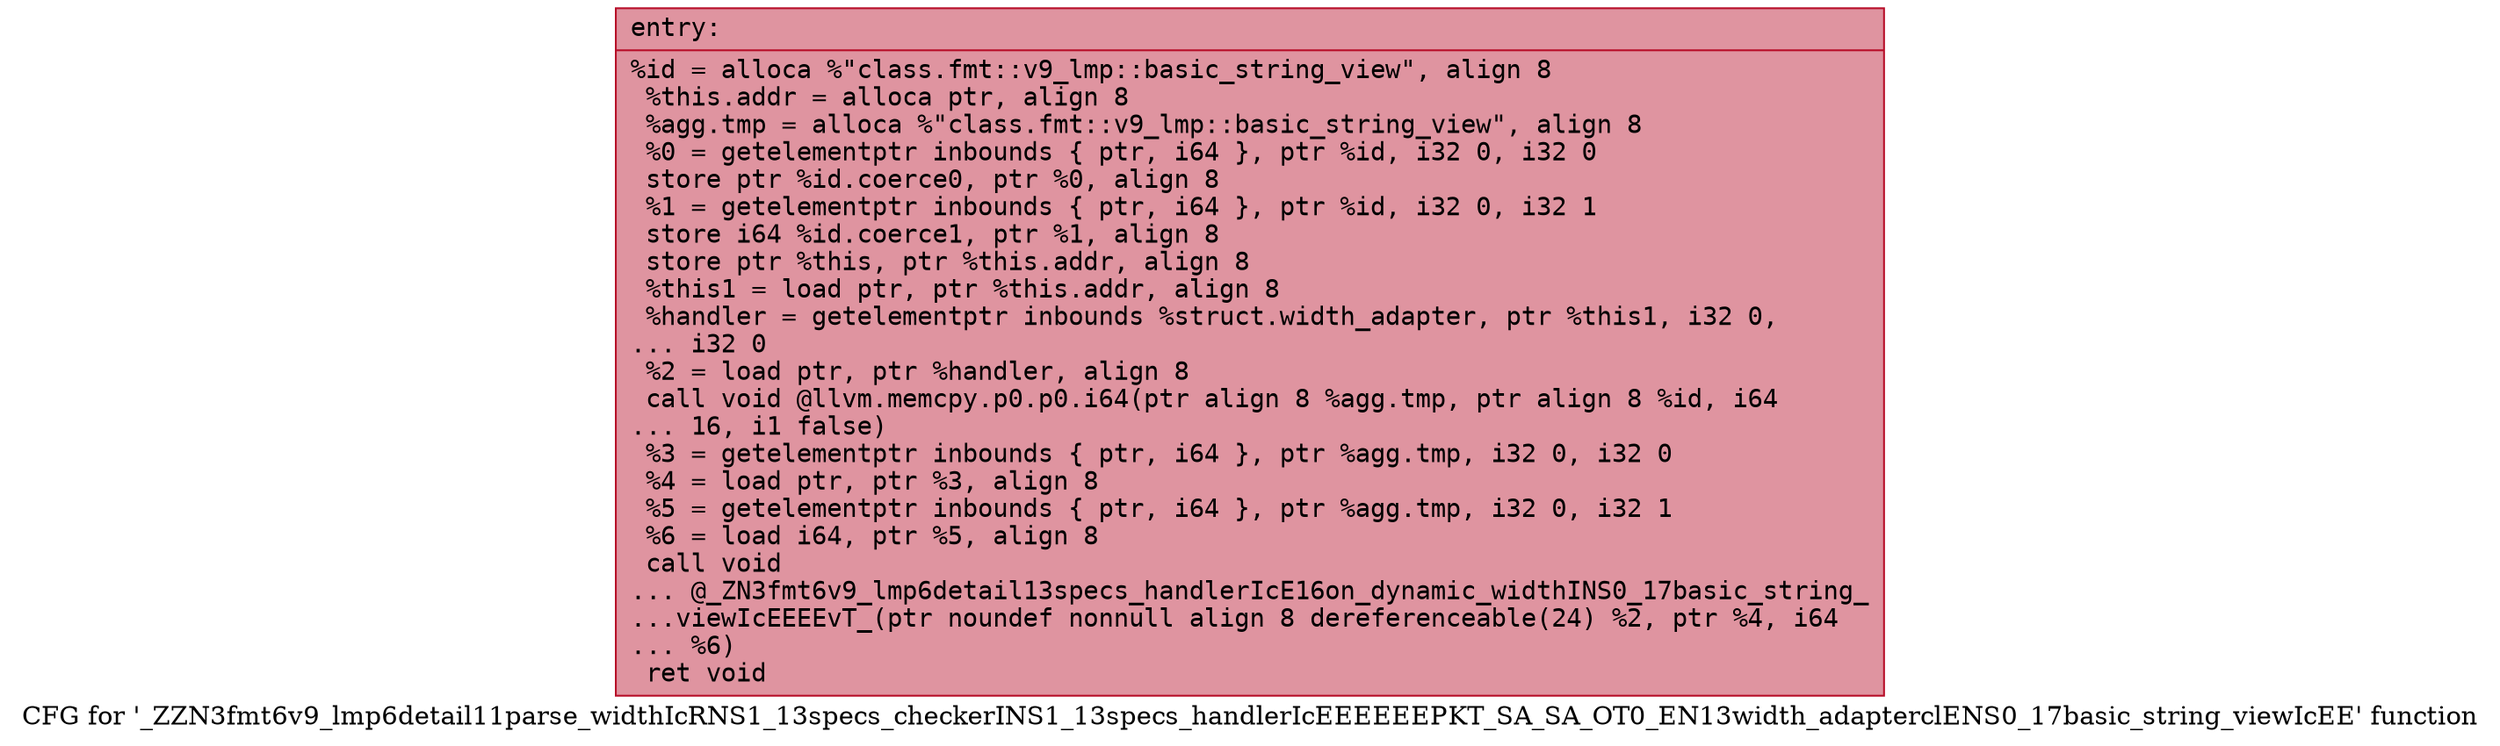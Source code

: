 digraph "CFG for '_ZZN3fmt6v9_lmp6detail11parse_widthIcRNS1_13specs_checkerINS1_13specs_handlerIcEEEEEEPKT_SA_SA_OT0_EN13width_adapterclENS0_17basic_string_viewIcEE' function" {
	label="CFG for '_ZZN3fmt6v9_lmp6detail11parse_widthIcRNS1_13specs_checkerINS1_13specs_handlerIcEEEEEEPKT_SA_SA_OT0_EN13width_adapterclENS0_17basic_string_viewIcEE' function";

	Node0x55fec34fb420 [shape=record,color="#b70d28ff", style=filled, fillcolor="#b70d2870" fontname="Courier",label="{entry:\l|  %id = alloca %\"class.fmt::v9_lmp::basic_string_view\", align 8\l  %this.addr = alloca ptr, align 8\l  %agg.tmp = alloca %\"class.fmt::v9_lmp::basic_string_view\", align 8\l  %0 = getelementptr inbounds \{ ptr, i64 \}, ptr %id, i32 0, i32 0\l  store ptr %id.coerce0, ptr %0, align 8\l  %1 = getelementptr inbounds \{ ptr, i64 \}, ptr %id, i32 0, i32 1\l  store i64 %id.coerce1, ptr %1, align 8\l  store ptr %this, ptr %this.addr, align 8\l  %this1 = load ptr, ptr %this.addr, align 8\l  %handler = getelementptr inbounds %struct.width_adapter, ptr %this1, i32 0,\l... i32 0\l  %2 = load ptr, ptr %handler, align 8\l  call void @llvm.memcpy.p0.p0.i64(ptr align 8 %agg.tmp, ptr align 8 %id, i64\l... 16, i1 false)\l  %3 = getelementptr inbounds \{ ptr, i64 \}, ptr %agg.tmp, i32 0, i32 0\l  %4 = load ptr, ptr %3, align 8\l  %5 = getelementptr inbounds \{ ptr, i64 \}, ptr %agg.tmp, i32 0, i32 1\l  %6 = load i64, ptr %5, align 8\l  call void\l... @_ZN3fmt6v9_lmp6detail13specs_handlerIcE16on_dynamic_widthINS0_17basic_string_\l...viewIcEEEEvT_(ptr noundef nonnull align 8 dereferenceable(24) %2, ptr %4, i64\l... %6)\l  ret void\l}"];
}
